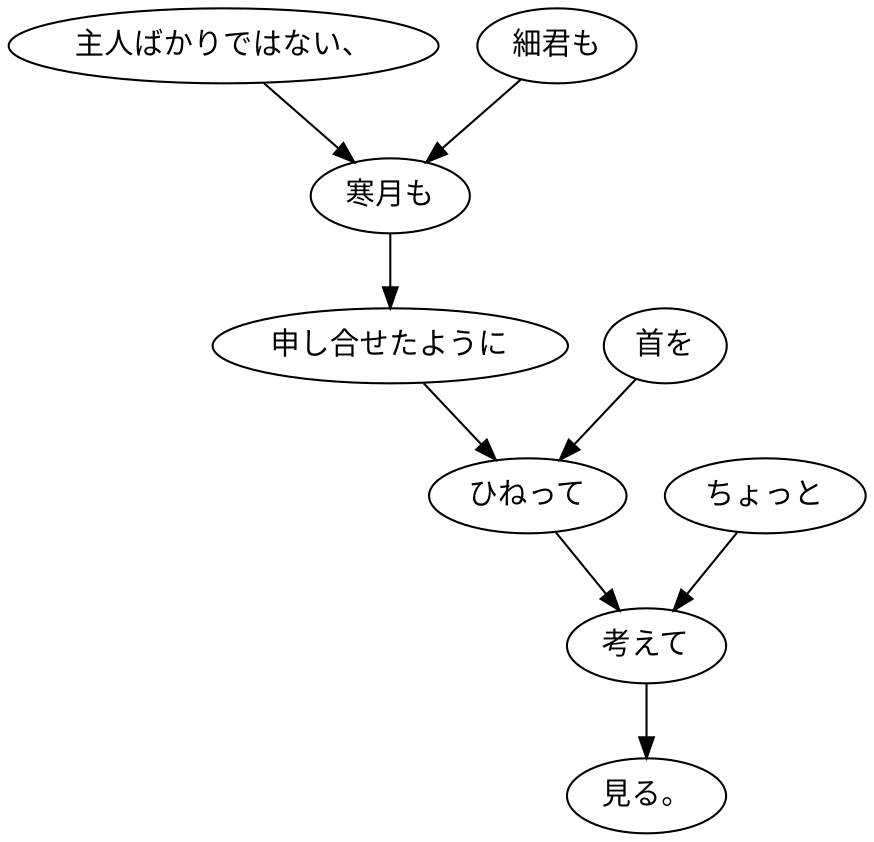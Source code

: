 digraph graph3653 {
	node0 [label="主人ばかりではない、"];
	node1 [label="細君も"];
	node2 [label="寒月も"];
	node3 [label="申し合せたように"];
	node4 [label="首を"];
	node5 [label="ひねって"];
	node6 [label="ちょっと"];
	node7 [label="考えて"];
	node8 [label="見る。"];
	node0 -> node2;
	node1 -> node2;
	node2 -> node3;
	node3 -> node5;
	node4 -> node5;
	node5 -> node7;
	node6 -> node7;
	node7 -> node8;
}
